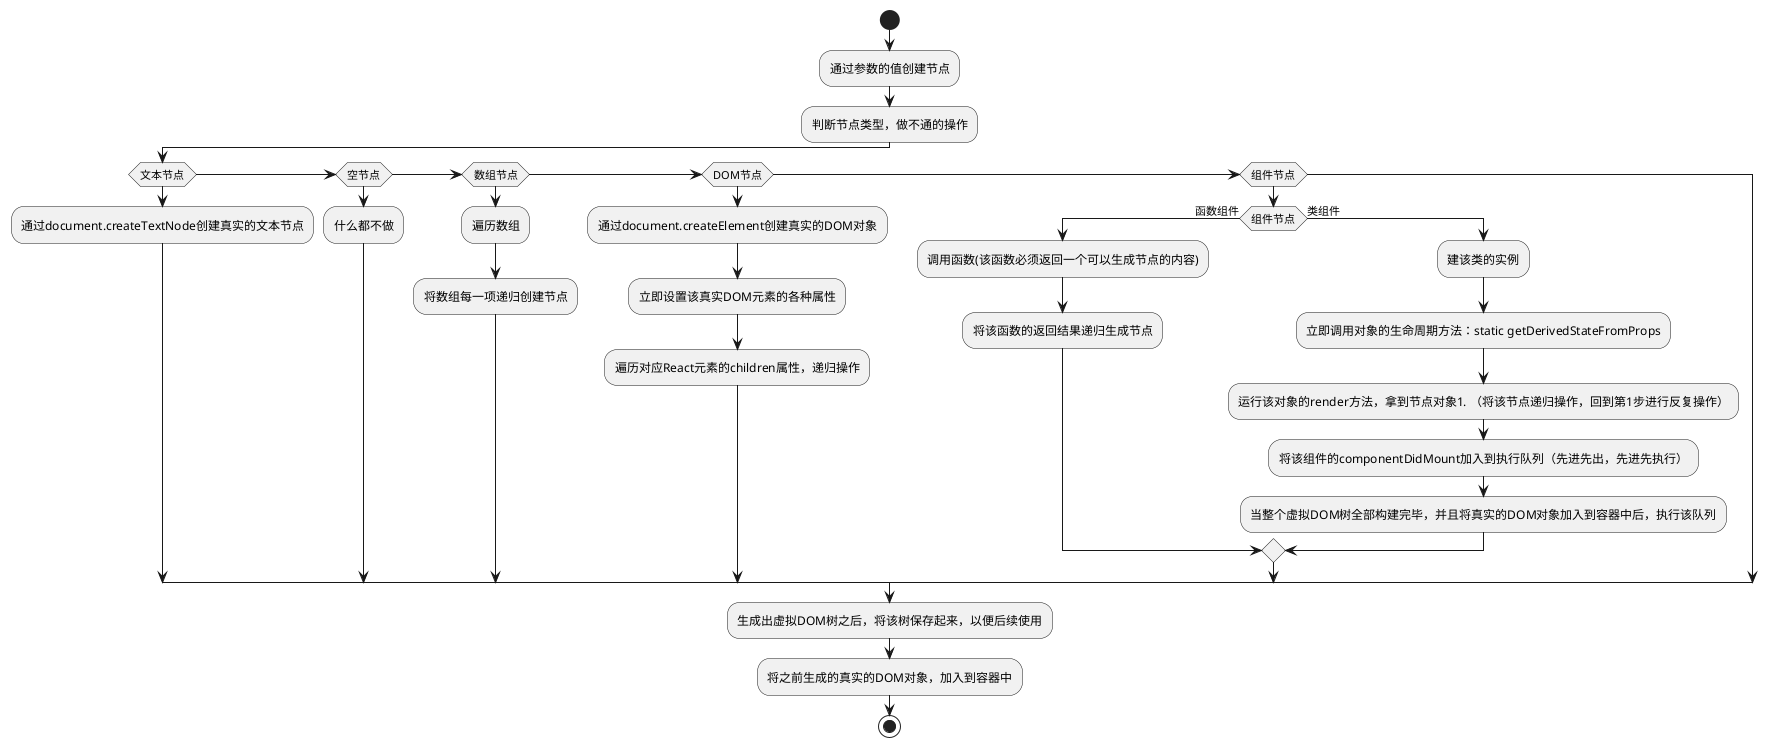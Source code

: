 @startuml

start

:通过参数的值创建节点;
:判断节点类型，做不通的操作;
if(文本节点) 
    :通过document.createTextNode创建真实的文本节点;
elseif(空节点)
    :什么都不做;
elseif(数组节点)
    :遍历数组;
    :将数组每一项递归创建节点;
elseif(DOM节点)
    :通过document.createElement创建真实的DOM对象;
    :立即设置该真实DOM元素的各种属性;
    :遍历对应React元素的children属性，递归操作;

elseif(组件节点)
    if(组件节点) then(函数组件)
        :调用函数(该函数必须返回一个可以生成节点的内容);
        :将该函数的返回结果递归生成节点;
    else(类组件)
        :建该类的实例;
        :立即调用对象的生命周期方法：static getDerivedStateFromProps;
        :运行该对象的render方法，拿到节点对象1. （将该节点递归操作，回到第1步进行反复操作）;
        :将该组件的componentDidMount加入到执行队列（先进先出，先进先执行）;
        :当整个虚拟DOM树全部构建完毕，并且将真实的DOM对象加入到容器中后，执行该队列;
    endif
endif
:生成出虚拟DOM树之后，将该树保存起来，以便后续使用;
:将之前生成的真实的DOM对象，加入到容器中;

stop

@enduml